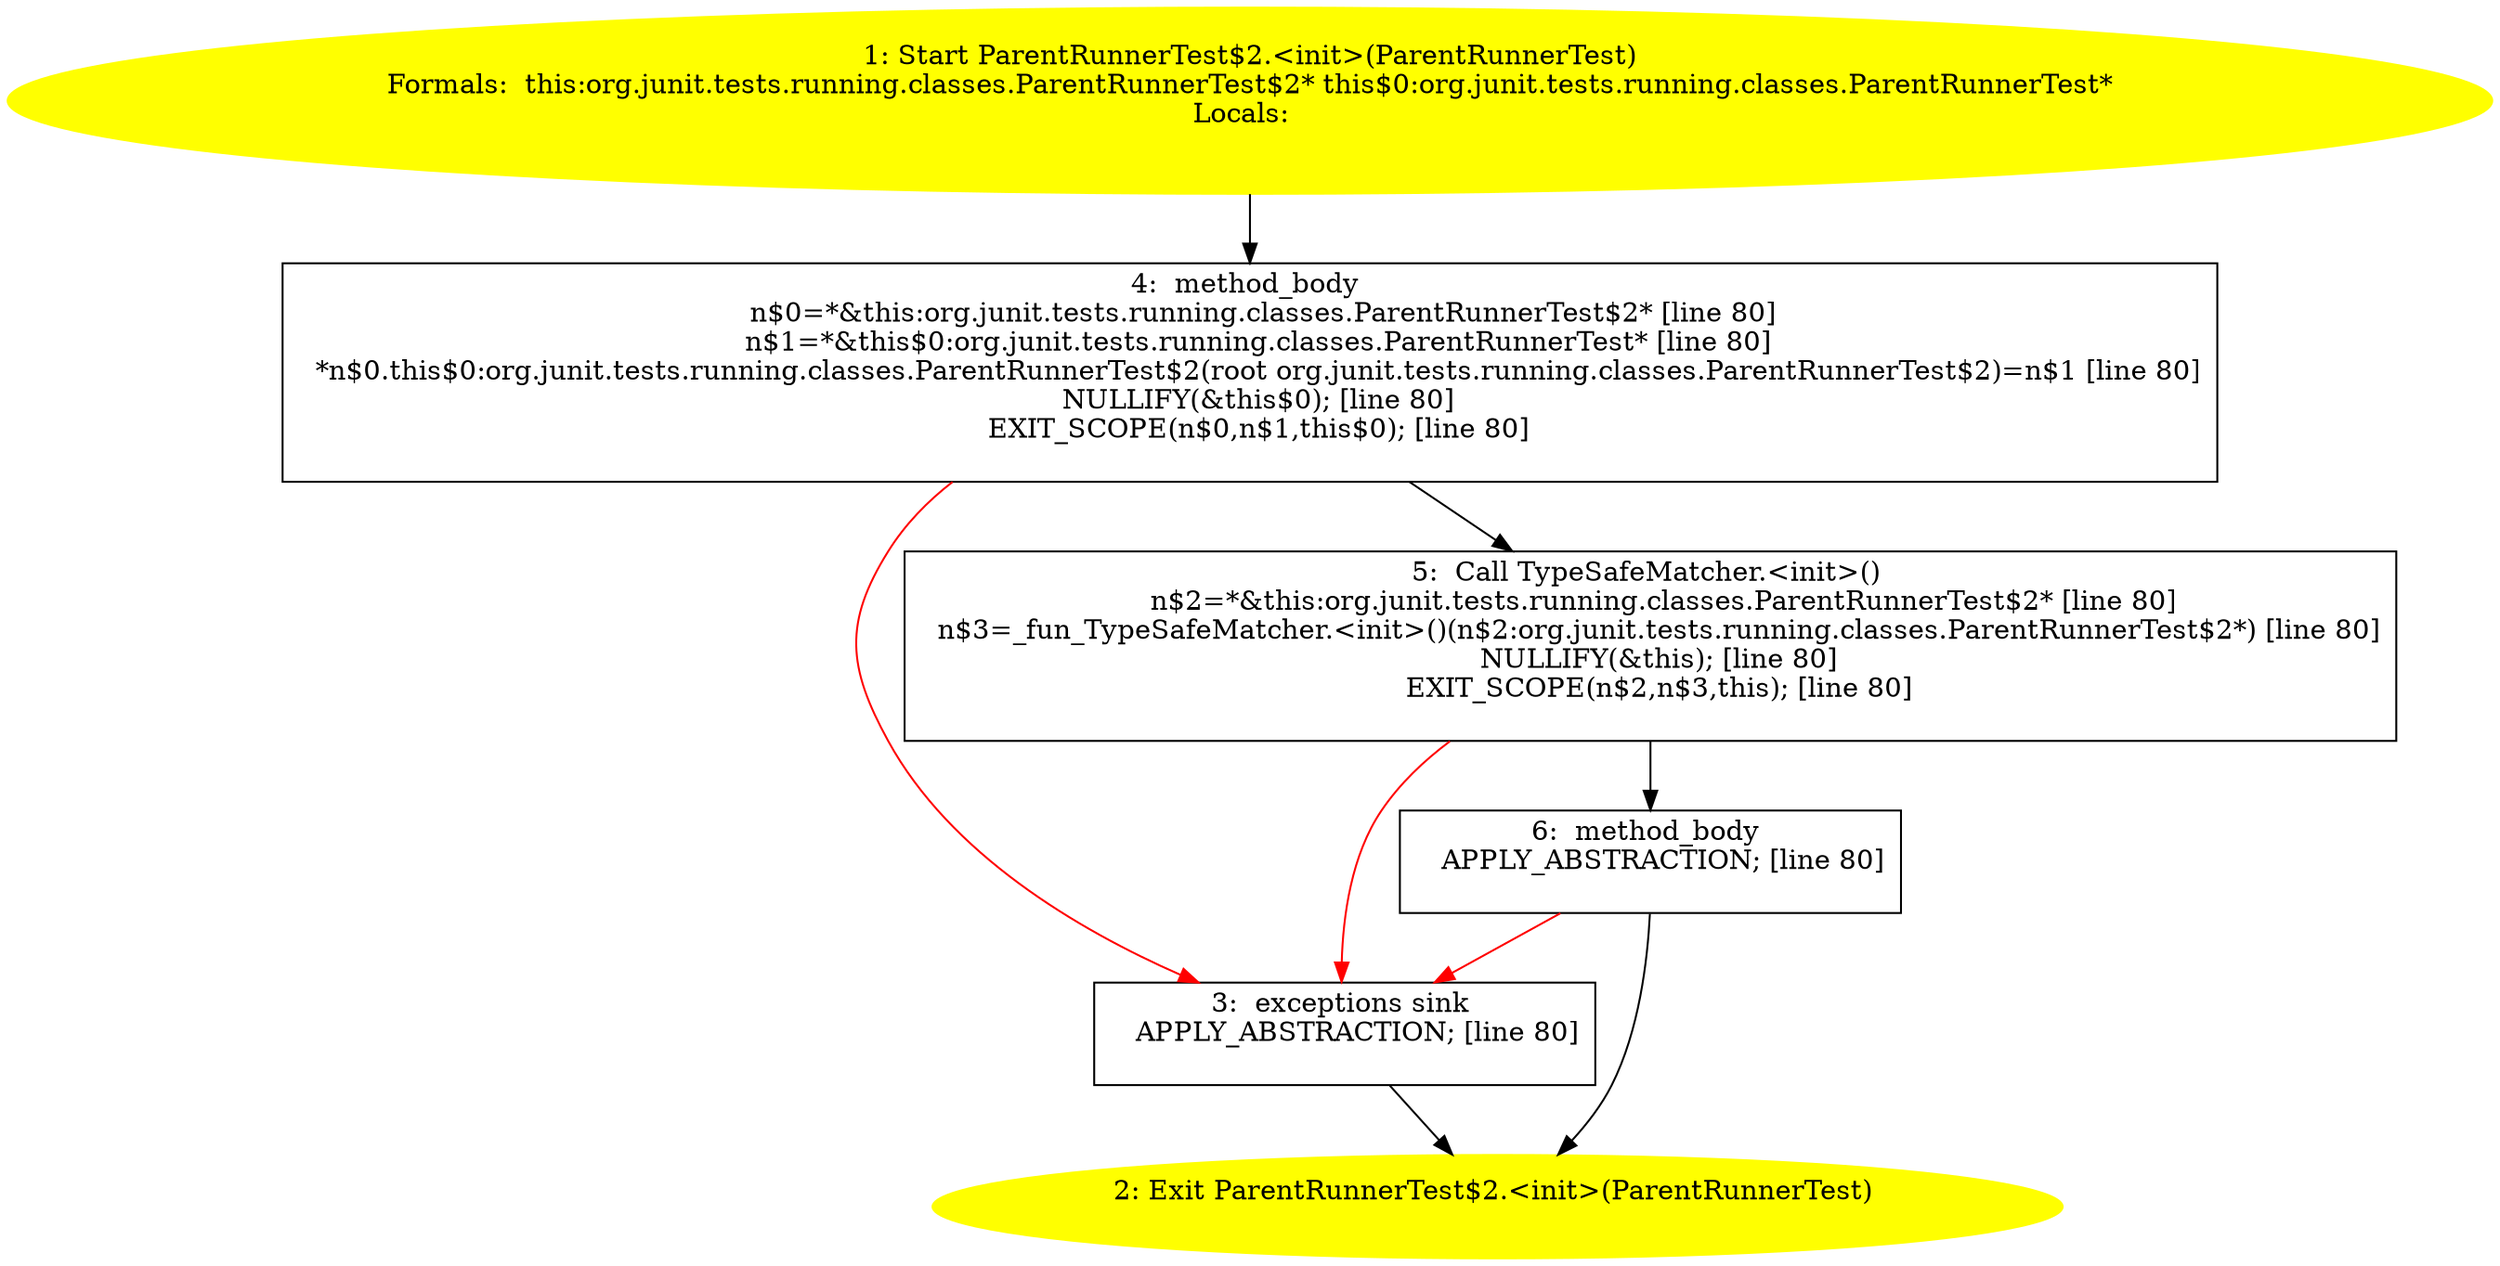 /* @generated */
digraph cfg {
"org.junit.tests.running.classes.ParentRunnerTest$2.<init>(org.junit.tests.running.classes.ParentRunn.19ecd017f148d4dbbd35e517b77d1829_1" [label="1: Start ParentRunnerTest$2.<init>(ParentRunnerTest)\nFormals:  this:org.junit.tests.running.classes.ParentRunnerTest$2* this$0:org.junit.tests.running.classes.ParentRunnerTest*\nLocals:  \n  " color=yellow style=filled]
	

	 "org.junit.tests.running.classes.ParentRunnerTest$2.<init>(org.junit.tests.running.classes.ParentRunn.19ecd017f148d4dbbd35e517b77d1829_1" -> "org.junit.tests.running.classes.ParentRunnerTest$2.<init>(org.junit.tests.running.classes.ParentRunn.19ecd017f148d4dbbd35e517b77d1829_4" ;
"org.junit.tests.running.classes.ParentRunnerTest$2.<init>(org.junit.tests.running.classes.ParentRunn.19ecd017f148d4dbbd35e517b77d1829_2" [label="2: Exit ParentRunnerTest$2.<init>(ParentRunnerTest) \n  " color=yellow style=filled]
	

"org.junit.tests.running.classes.ParentRunnerTest$2.<init>(org.junit.tests.running.classes.ParentRunn.19ecd017f148d4dbbd35e517b77d1829_3" [label="3:  exceptions sink \n   APPLY_ABSTRACTION; [line 80]\n " shape="box"]
	

	 "org.junit.tests.running.classes.ParentRunnerTest$2.<init>(org.junit.tests.running.classes.ParentRunn.19ecd017f148d4dbbd35e517b77d1829_3" -> "org.junit.tests.running.classes.ParentRunnerTest$2.<init>(org.junit.tests.running.classes.ParentRunn.19ecd017f148d4dbbd35e517b77d1829_2" ;
"org.junit.tests.running.classes.ParentRunnerTest$2.<init>(org.junit.tests.running.classes.ParentRunn.19ecd017f148d4dbbd35e517b77d1829_4" [label="4:  method_body \n   n$0=*&this:org.junit.tests.running.classes.ParentRunnerTest$2* [line 80]\n  n$1=*&this$0:org.junit.tests.running.classes.ParentRunnerTest* [line 80]\n  *n$0.this$0:org.junit.tests.running.classes.ParentRunnerTest$2(root org.junit.tests.running.classes.ParentRunnerTest$2)=n$1 [line 80]\n  NULLIFY(&this$0); [line 80]\n  EXIT_SCOPE(n$0,n$1,this$0); [line 80]\n " shape="box"]
	

	 "org.junit.tests.running.classes.ParentRunnerTest$2.<init>(org.junit.tests.running.classes.ParentRunn.19ecd017f148d4dbbd35e517b77d1829_4" -> "org.junit.tests.running.classes.ParentRunnerTest$2.<init>(org.junit.tests.running.classes.ParentRunn.19ecd017f148d4dbbd35e517b77d1829_5" ;
	 "org.junit.tests.running.classes.ParentRunnerTest$2.<init>(org.junit.tests.running.classes.ParentRunn.19ecd017f148d4dbbd35e517b77d1829_4" -> "org.junit.tests.running.classes.ParentRunnerTest$2.<init>(org.junit.tests.running.classes.ParentRunn.19ecd017f148d4dbbd35e517b77d1829_3" [color="red" ];
"org.junit.tests.running.classes.ParentRunnerTest$2.<init>(org.junit.tests.running.classes.ParentRunn.19ecd017f148d4dbbd35e517b77d1829_5" [label="5:  Call TypeSafeMatcher.<init>() \n   n$2=*&this:org.junit.tests.running.classes.ParentRunnerTest$2* [line 80]\n  n$3=_fun_TypeSafeMatcher.<init>()(n$2:org.junit.tests.running.classes.ParentRunnerTest$2*) [line 80]\n  NULLIFY(&this); [line 80]\n  EXIT_SCOPE(n$2,n$3,this); [line 80]\n " shape="box"]
	

	 "org.junit.tests.running.classes.ParentRunnerTest$2.<init>(org.junit.tests.running.classes.ParentRunn.19ecd017f148d4dbbd35e517b77d1829_5" -> "org.junit.tests.running.classes.ParentRunnerTest$2.<init>(org.junit.tests.running.classes.ParentRunn.19ecd017f148d4dbbd35e517b77d1829_6" ;
	 "org.junit.tests.running.classes.ParentRunnerTest$2.<init>(org.junit.tests.running.classes.ParentRunn.19ecd017f148d4dbbd35e517b77d1829_5" -> "org.junit.tests.running.classes.ParentRunnerTest$2.<init>(org.junit.tests.running.classes.ParentRunn.19ecd017f148d4dbbd35e517b77d1829_3" [color="red" ];
"org.junit.tests.running.classes.ParentRunnerTest$2.<init>(org.junit.tests.running.classes.ParentRunn.19ecd017f148d4dbbd35e517b77d1829_6" [label="6:  method_body \n   APPLY_ABSTRACTION; [line 80]\n " shape="box"]
	

	 "org.junit.tests.running.classes.ParentRunnerTest$2.<init>(org.junit.tests.running.classes.ParentRunn.19ecd017f148d4dbbd35e517b77d1829_6" -> "org.junit.tests.running.classes.ParentRunnerTest$2.<init>(org.junit.tests.running.classes.ParentRunn.19ecd017f148d4dbbd35e517b77d1829_2" ;
	 "org.junit.tests.running.classes.ParentRunnerTest$2.<init>(org.junit.tests.running.classes.ParentRunn.19ecd017f148d4dbbd35e517b77d1829_6" -> "org.junit.tests.running.classes.ParentRunnerTest$2.<init>(org.junit.tests.running.classes.ParentRunn.19ecd017f148d4dbbd35e517b77d1829_3" [color="red" ];
}
